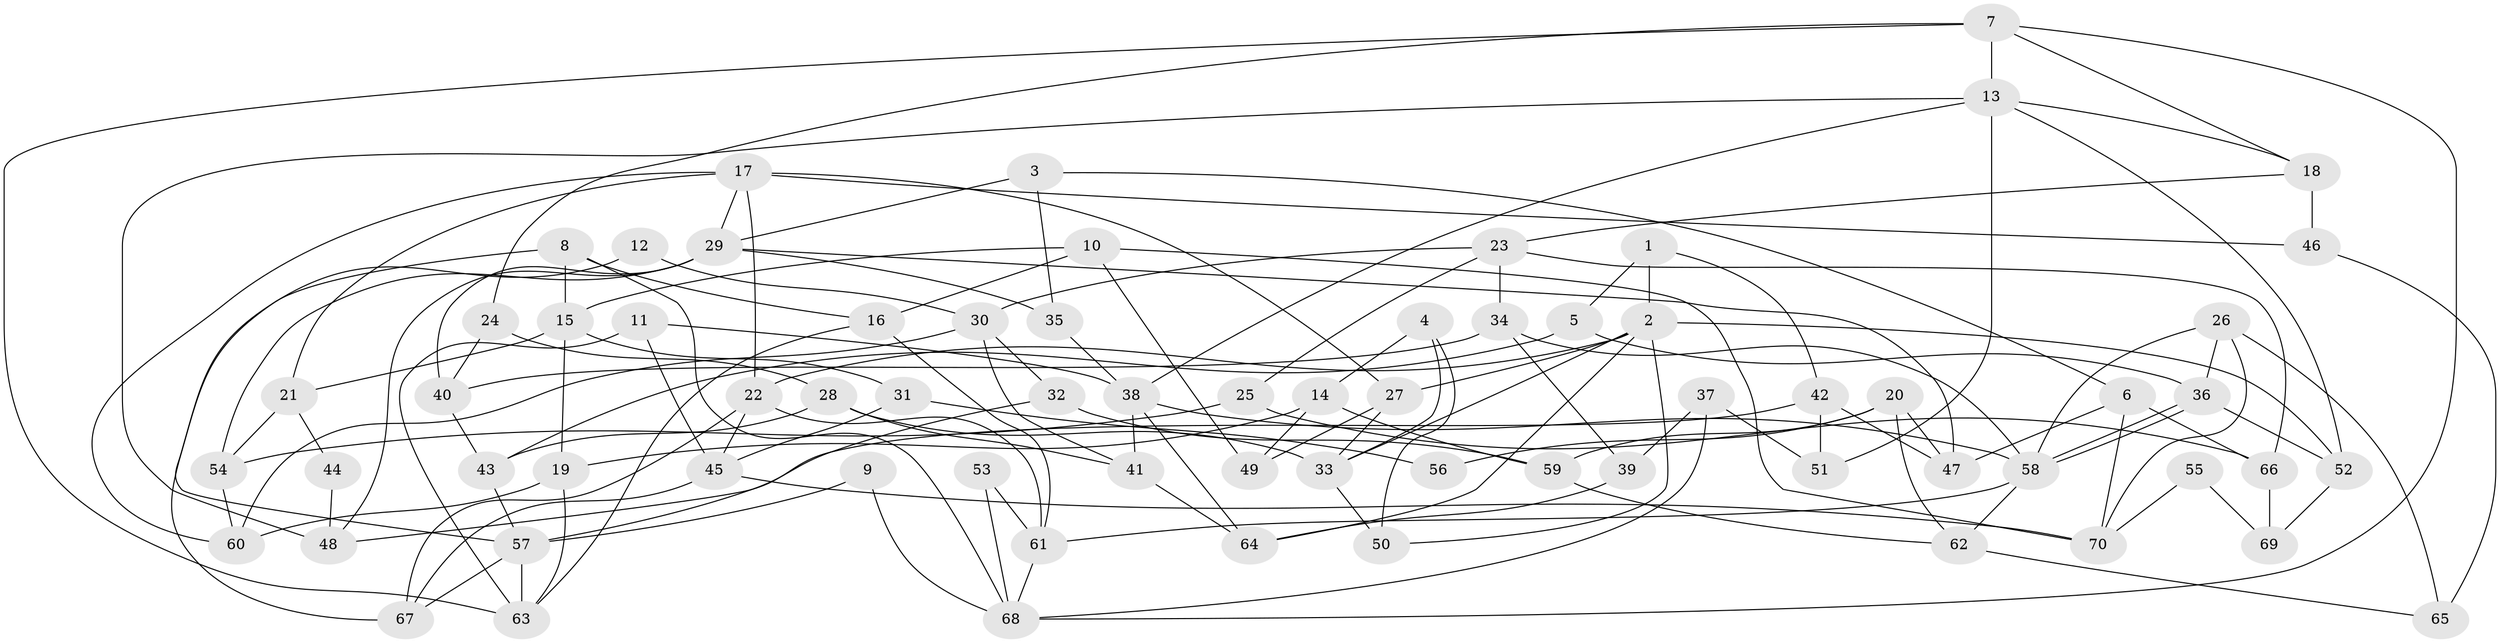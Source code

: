 // Generated by graph-tools (version 1.1) at 2025/26/03/09/25 03:26:16]
// undirected, 70 vertices, 140 edges
graph export_dot {
graph [start="1"]
  node [color=gray90,style=filled];
  1;
  2;
  3;
  4;
  5;
  6;
  7;
  8;
  9;
  10;
  11;
  12;
  13;
  14;
  15;
  16;
  17;
  18;
  19;
  20;
  21;
  22;
  23;
  24;
  25;
  26;
  27;
  28;
  29;
  30;
  31;
  32;
  33;
  34;
  35;
  36;
  37;
  38;
  39;
  40;
  41;
  42;
  43;
  44;
  45;
  46;
  47;
  48;
  49;
  50;
  51;
  52;
  53;
  54;
  55;
  56;
  57;
  58;
  59;
  60;
  61;
  62;
  63;
  64;
  65;
  66;
  67;
  68;
  69;
  70;
  1 -- 5;
  1 -- 2;
  1 -- 42;
  2 -- 64;
  2 -- 50;
  2 -- 22;
  2 -- 27;
  2 -- 33;
  2 -- 52;
  3 -- 35;
  3 -- 6;
  3 -- 29;
  4 -- 14;
  4 -- 33;
  4 -- 50;
  5 -- 43;
  5 -- 36;
  6 -- 47;
  6 -- 70;
  6 -- 66;
  7 -- 13;
  7 -- 18;
  7 -- 24;
  7 -- 63;
  7 -- 68;
  8 -- 16;
  8 -- 15;
  8 -- 57;
  8 -- 68;
  9 -- 57;
  9 -- 68;
  10 -- 16;
  10 -- 15;
  10 -- 49;
  10 -- 70;
  11 -- 45;
  11 -- 63;
  11 -- 38;
  12 -- 30;
  12 -- 67;
  13 -- 18;
  13 -- 38;
  13 -- 48;
  13 -- 51;
  13 -- 52;
  14 -- 59;
  14 -- 49;
  14 -- 19;
  15 -- 19;
  15 -- 21;
  15 -- 31;
  16 -- 61;
  16 -- 63;
  17 -- 27;
  17 -- 29;
  17 -- 21;
  17 -- 22;
  17 -- 46;
  17 -- 60;
  18 -- 23;
  18 -- 46;
  19 -- 63;
  19 -- 60;
  20 -- 47;
  20 -- 59;
  20 -- 56;
  20 -- 62;
  21 -- 54;
  21 -- 44;
  22 -- 45;
  22 -- 61;
  22 -- 67;
  23 -- 30;
  23 -- 34;
  23 -- 25;
  23 -- 66;
  24 -- 28;
  24 -- 40;
  25 -- 66;
  25 -- 54;
  26 -- 36;
  26 -- 58;
  26 -- 65;
  26 -- 70;
  27 -- 33;
  27 -- 49;
  28 -- 43;
  28 -- 41;
  28 -- 33;
  29 -- 54;
  29 -- 35;
  29 -- 40;
  29 -- 47;
  29 -- 48;
  30 -- 41;
  30 -- 60;
  30 -- 32;
  31 -- 45;
  31 -- 56;
  32 -- 57;
  32 -- 59;
  33 -- 50;
  34 -- 58;
  34 -- 40;
  34 -- 39;
  35 -- 38;
  36 -- 52;
  36 -- 58;
  36 -- 58;
  37 -- 68;
  37 -- 51;
  37 -- 39;
  38 -- 58;
  38 -- 41;
  38 -- 64;
  39 -- 64;
  40 -- 43;
  41 -- 64;
  42 -- 48;
  42 -- 47;
  42 -- 51;
  43 -- 57;
  44 -- 48;
  45 -- 70;
  45 -- 67;
  46 -- 65;
  52 -- 69;
  53 -- 61;
  53 -- 68;
  54 -- 60;
  55 -- 69;
  55 -- 70;
  57 -- 67;
  57 -- 63;
  58 -- 61;
  58 -- 62;
  59 -- 62;
  61 -- 68;
  62 -- 65;
  66 -- 69;
}
